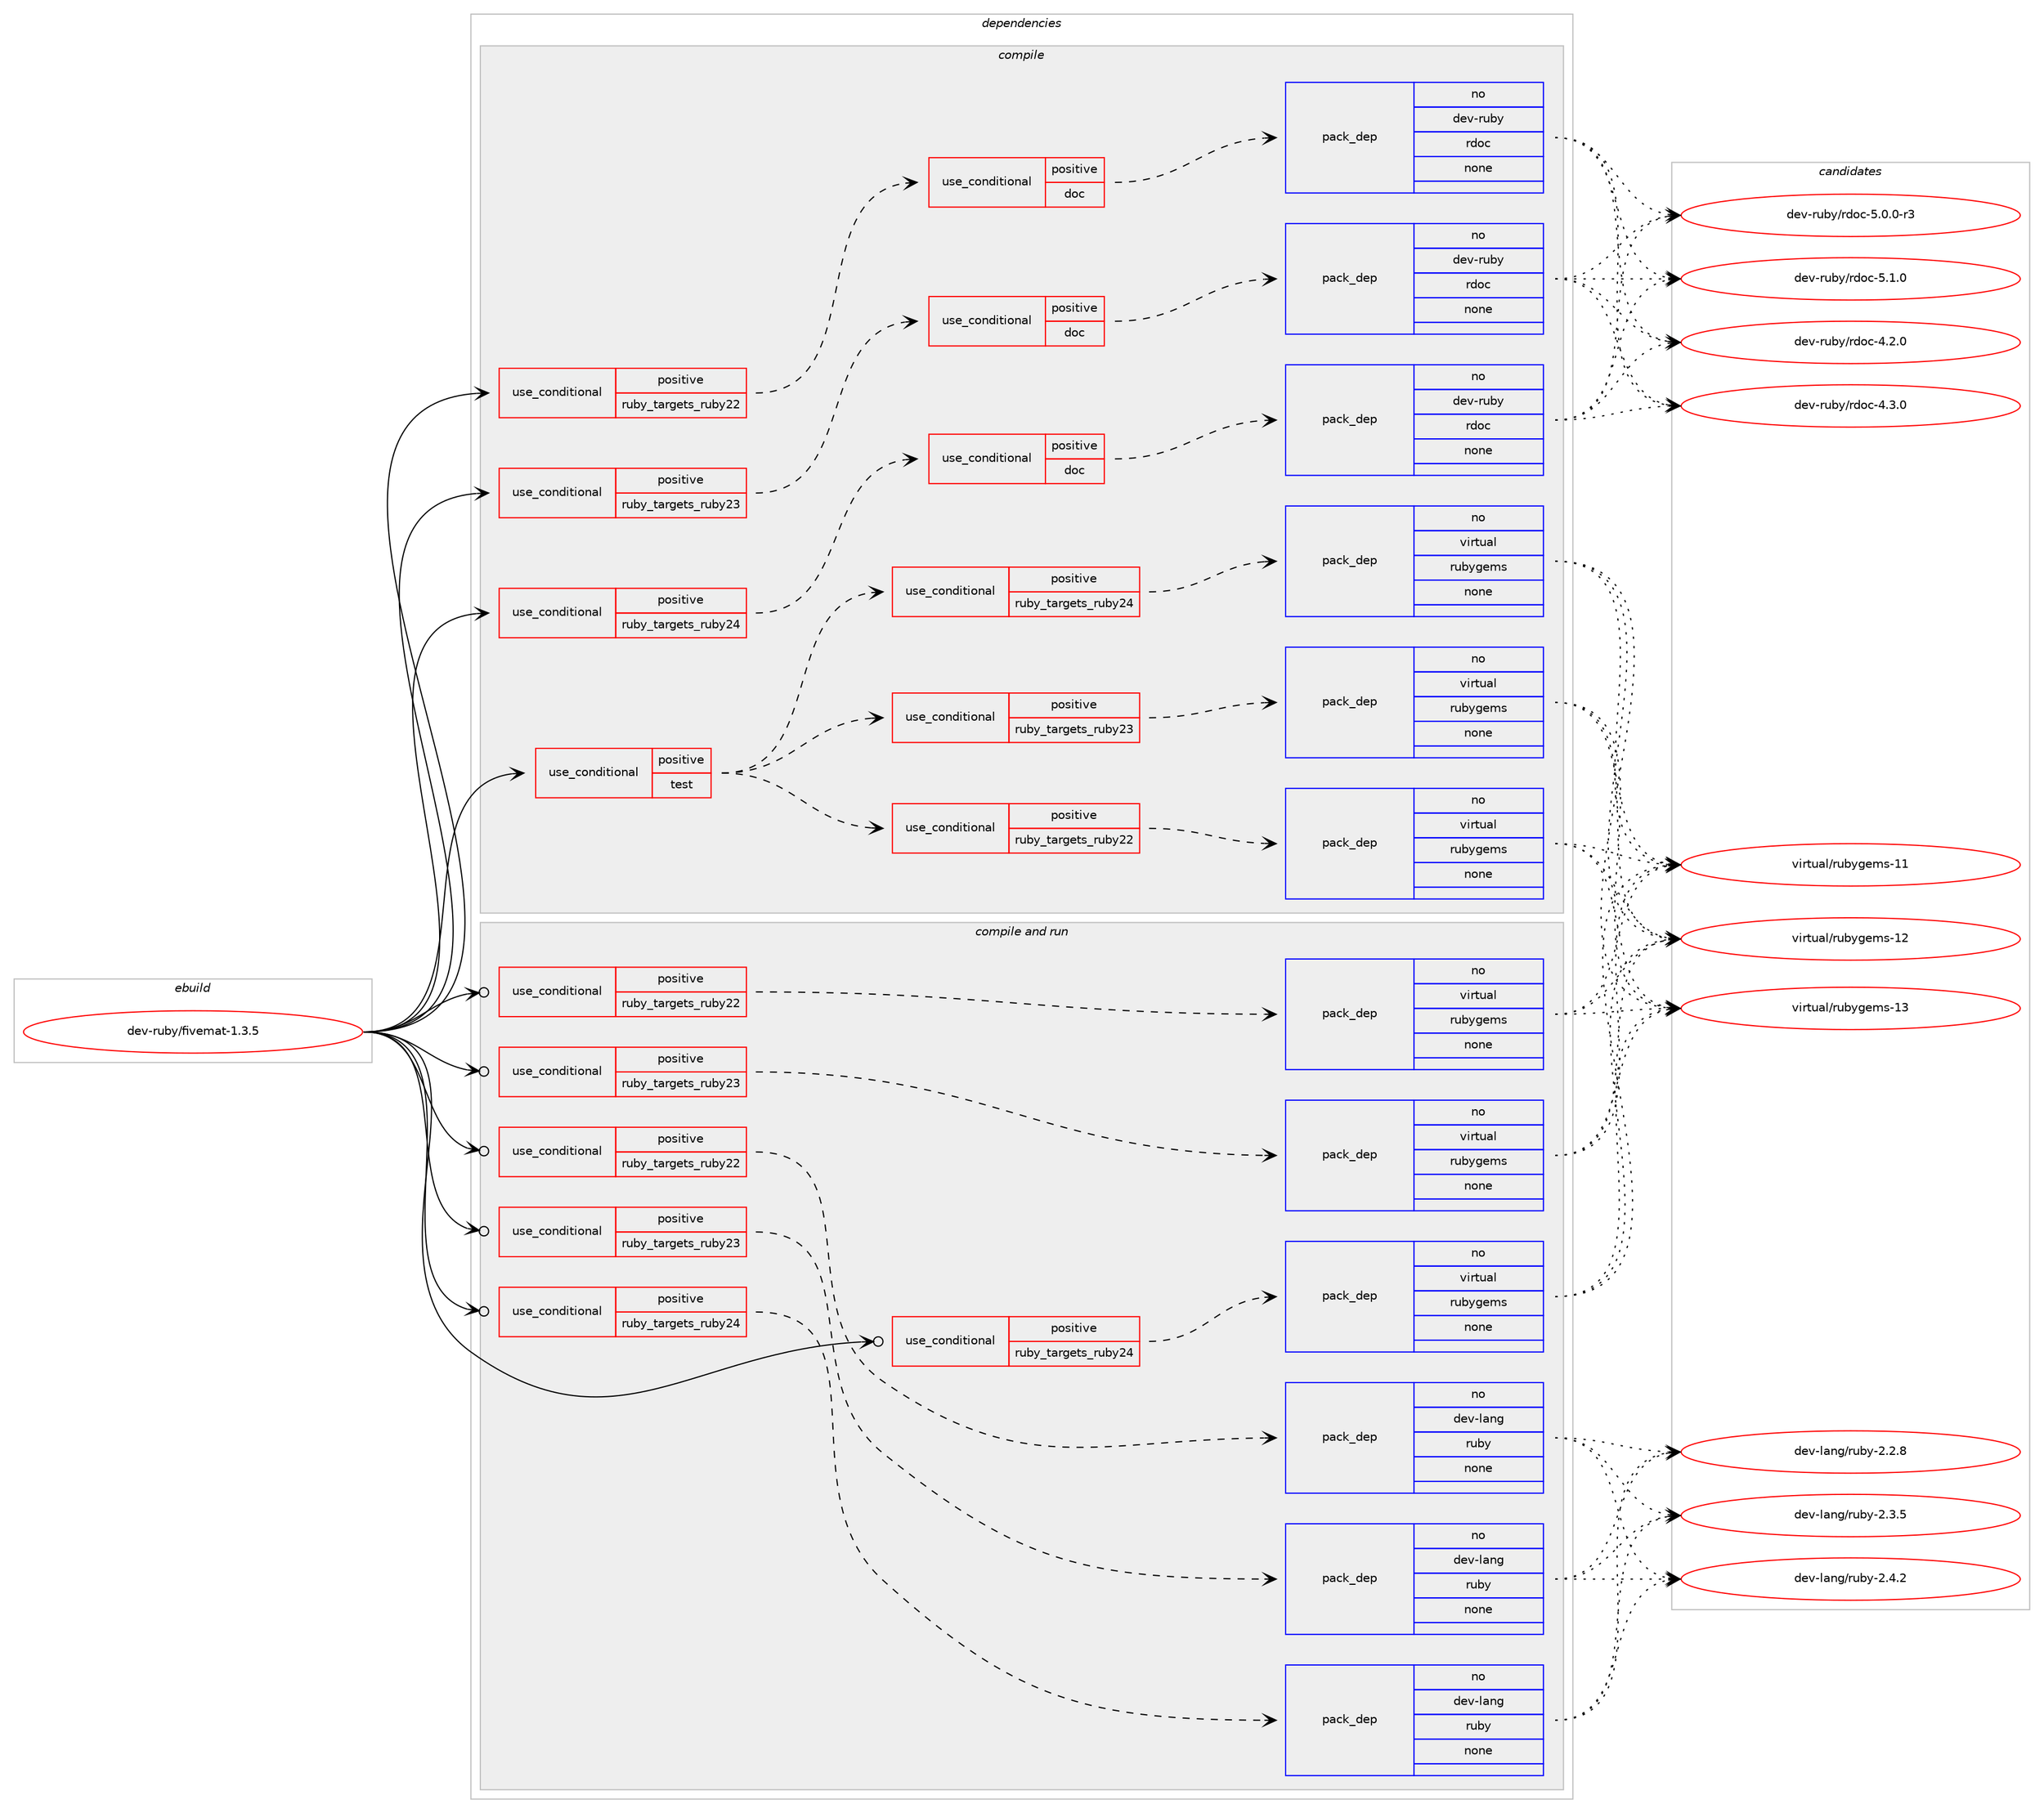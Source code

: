 digraph prolog {

# *************
# Graph options
# *************

newrank=true;
concentrate=true;
compound=true;
graph [rankdir=LR,fontname=Helvetica,fontsize=10,ranksep=1.5];#, ranksep=2.5, nodesep=0.2];
edge  [arrowhead=vee];
node  [fontname=Helvetica,fontsize=10];

# **********
# The ebuild
# **********

subgraph cluster_leftcol {
color=gray;
rank=same;
label=<<i>ebuild</i>>;
id [label="dev-ruby/fivemat-1.3.5", color=red, width=4, href="../dev-ruby/fivemat-1.3.5.svg"];
}

# ****************
# The dependencies
# ****************

subgraph cluster_midcol {
color=gray;
label=<<i>dependencies</i>>;
subgraph cluster_compile {
fillcolor="#eeeeee";
style=filled;
label=<<i>compile</i>>;
subgraph cond57371 {
dependency239310 [label=<<TABLE BORDER="0" CELLBORDER="1" CELLSPACING="0" CELLPADDING="4"><TR><TD ROWSPAN="3" CELLPADDING="10">use_conditional</TD></TR><TR><TD>positive</TD></TR><TR><TD>ruby_targets_ruby22</TD></TR></TABLE>>, shape=none, color=red];
subgraph cond57372 {
dependency239311 [label=<<TABLE BORDER="0" CELLBORDER="1" CELLSPACING="0" CELLPADDING="4"><TR><TD ROWSPAN="3" CELLPADDING="10">use_conditional</TD></TR><TR><TD>positive</TD></TR><TR><TD>doc</TD></TR></TABLE>>, shape=none, color=red];
subgraph pack177862 {
dependency239312 [label=<<TABLE BORDER="0" CELLBORDER="1" CELLSPACING="0" CELLPADDING="4" WIDTH="220"><TR><TD ROWSPAN="6" CELLPADDING="30">pack_dep</TD></TR><TR><TD WIDTH="110">no</TD></TR><TR><TD>dev-ruby</TD></TR><TR><TD>rdoc</TD></TR><TR><TD>none</TD></TR><TR><TD></TD></TR></TABLE>>, shape=none, color=blue];
}
dependency239311:e -> dependency239312:w [weight=20,style="dashed",arrowhead="vee"];
}
dependency239310:e -> dependency239311:w [weight=20,style="dashed",arrowhead="vee"];
}
id:e -> dependency239310:w [weight=20,style="solid",arrowhead="vee"];
subgraph cond57373 {
dependency239313 [label=<<TABLE BORDER="0" CELLBORDER="1" CELLSPACING="0" CELLPADDING="4"><TR><TD ROWSPAN="3" CELLPADDING="10">use_conditional</TD></TR><TR><TD>positive</TD></TR><TR><TD>ruby_targets_ruby23</TD></TR></TABLE>>, shape=none, color=red];
subgraph cond57374 {
dependency239314 [label=<<TABLE BORDER="0" CELLBORDER="1" CELLSPACING="0" CELLPADDING="4"><TR><TD ROWSPAN="3" CELLPADDING="10">use_conditional</TD></TR><TR><TD>positive</TD></TR><TR><TD>doc</TD></TR></TABLE>>, shape=none, color=red];
subgraph pack177863 {
dependency239315 [label=<<TABLE BORDER="0" CELLBORDER="1" CELLSPACING="0" CELLPADDING="4" WIDTH="220"><TR><TD ROWSPAN="6" CELLPADDING="30">pack_dep</TD></TR><TR><TD WIDTH="110">no</TD></TR><TR><TD>dev-ruby</TD></TR><TR><TD>rdoc</TD></TR><TR><TD>none</TD></TR><TR><TD></TD></TR></TABLE>>, shape=none, color=blue];
}
dependency239314:e -> dependency239315:w [weight=20,style="dashed",arrowhead="vee"];
}
dependency239313:e -> dependency239314:w [weight=20,style="dashed",arrowhead="vee"];
}
id:e -> dependency239313:w [weight=20,style="solid",arrowhead="vee"];
subgraph cond57375 {
dependency239316 [label=<<TABLE BORDER="0" CELLBORDER="1" CELLSPACING="0" CELLPADDING="4"><TR><TD ROWSPAN="3" CELLPADDING="10">use_conditional</TD></TR><TR><TD>positive</TD></TR><TR><TD>ruby_targets_ruby24</TD></TR></TABLE>>, shape=none, color=red];
subgraph cond57376 {
dependency239317 [label=<<TABLE BORDER="0" CELLBORDER="1" CELLSPACING="0" CELLPADDING="4"><TR><TD ROWSPAN="3" CELLPADDING="10">use_conditional</TD></TR><TR><TD>positive</TD></TR><TR><TD>doc</TD></TR></TABLE>>, shape=none, color=red];
subgraph pack177864 {
dependency239318 [label=<<TABLE BORDER="0" CELLBORDER="1" CELLSPACING="0" CELLPADDING="4" WIDTH="220"><TR><TD ROWSPAN="6" CELLPADDING="30">pack_dep</TD></TR><TR><TD WIDTH="110">no</TD></TR><TR><TD>dev-ruby</TD></TR><TR><TD>rdoc</TD></TR><TR><TD>none</TD></TR><TR><TD></TD></TR></TABLE>>, shape=none, color=blue];
}
dependency239317:e -> dependency239318:w [weight=20,style="dashed",arrowhead="vee"];
}
dependency239316:e -> dependency239317:w [weight=20,style="dashed",arrowhead="vee"];
}
id:e -> dependency239316:w [weight=20,style="solid",arrowhead="vee"];
subgraph cond57377 {
dependency239319 [label=<<TABLE BORDER="0" CELLBORDER="1" CELLSPACING="0" CELLPADDING="4"><TR><TD ROWSPAN="3" CELLPADDING="10">use_conditional</TD></TR><TR><TD>positive</TD></TR><TR><TD>test</TD></TR></TABLE>>, shape=none, color=red];
subgraph cond57378 {
dependency239320 [label=<<TABLE BORDER="0" CELLBORDER="1" CELLSPACING="0" CELLPADDING="4"><TR><TD ROWSPAN="3" CELLPADDING="10">use_conditional</TD></TR><TR><TD>positive</TD></TR><TR><TD>ruby_targets_ruby22</TD></TR></TABLE>>, shape=none, color=red];
subgraph pack177865 {
dependency239321 [label=<<TABLE BORDER="0" CELLBORDER="1" CELLSPACING="0" CELLPADDING="4" WIDTH="220"><TR><TD ROWSPAN="6" CELLPADDING="30">pack_dep</TD></TR><TR><TD WIDTH="110">no</TD></TR><TR><TD>virtual</TD></TR><TR><TD>rubygems</TD></TR><TR><TD>none</TD></TR><TR><TD></TD></TR></TABLE>>, shape=none, color=blue];
}
dependency239320:e -> dependency239321:w [weight=20,style="dashed",arrowhead="vee"];
}
dependency239319:e -> dependency239320:w [weight=20,style="dashed",arrowhead="vee"];
subgraph cond57379 {
dependency239322 [label=<<TABLE BORDER="0" CELLBORDER="1" CELLSPACING="0" CELLPADDING="4"><TR><TD ROWSPAN="3" CELLPADDING="10">use_conditional</TD></TR><TR><TD>positive</TD></TR><TR><TD>ruby_targets_ruby23</TD></TR></TABLE>>, shape=none, color=red];
subgraph pack177866 {
dependency239323 [label=<<TABLE BORDER="0" CELLBORDER="1" CELLSPACING="0" CELLPADDING="4" WIDTH="220"><TR><TD ROWSPAN="6" CELLPADDING="30">pack_dep</TD></TR><TR><TD WIDTH="110">no</TD></TR><TR><TD>virtual</TD></TR><TR><TD>rubygems</TD></TR><TR><TD>none</TD></TR><TR><TD></TD></TR></TABLE>>, shape=none, color=blue];
}
dependency239322:e -> dependency239323:w [weight=20,style="dashed",arrowhead="vee"];
}
dependency239319:e -> dependency239322:w [weight=20,style="dashed",arrowhead="vee"];
subgraph cond57380 {
dependency239324 [label=<<TABLE BORDER="0" CELLBORDER="1" CELLSPACING="0" CELLPADDING="4"><TR><TD ROWSPAN="3" CELLPADDING="10">use_conditional</TD></TR><TR><TD>positive</TD></TR><TR><TD>ruby_targets_ruby24</TD></TR></TABLE>>, shape=none, color=red];
subgraph pack177867 {
dependency239325 [label=<<TABLE BORDER="0" CELLBORDER="1" CELLSPACING="0" CELLPADDING="4" WIDTH="220"><TR><TD ROWSPAN="6" CELLPADDING="30">pack_dep</TD></TR><TR><TD WIDTH="110">no</TD></TR><TR><TD>virtual</TD></TR><TR><TD>rubygems</TD></TR><TR><TD>none</TD></TR><TR><TD></TD></TR></TABLE>>, shape=none, color=blue];
}
dependency239324:e -> dependency239325:w [weight=20,style="dashed",arrowhead="vee"];
}
dependency239319:e -> dependency239324:w [weight=20,style="dashed",arrowhead="vee"];
}
id:e -> dependency239319:w [weight=20,style="solid",arrowhead="vee"];
}
subgraph cluster_compileandrun {
fillcolor="#eeeeee";
style=filled;
label=<<i>compile and run</i>>;
subgraph cond57381 {
dependency239326 [label=<<TABLE BORDER="0" CELLBORDER="1" CELLSPACING="0" CELLPADDING="4"><TR><TD ROWSPAN="3" CELLPADDING="10">use_conditional</TD></TR><TR><TD>positive</TD></TR><TR><TD>ruby_targets_ruby22</TD></TR></TABLE>>, shape=none, color=red];
subgraph pack177868 {
dependency239327 [label=<<TABLE BORDER="0" CELLBORDER="1" CELLSPACING="0" CELLPADDING="4" WIDTH="220"><TR><TD ROWSPAN="6" CELLPADDING="30">pack_dep</TD></TR><TR><TD WIDTH="110">no</TD></TR><TR><TD>dev-lang</TD></TR><TR><TD>ruby</TD></TR><TR><TD>none</TD></TR><TR><TD></TD></TR></TABLE>>, shape=none, color=blue];
}
dependency239326:e -> dependency239327:w [weight=20,style="dashed",arrowhead="vee"];
}
id:e -> dependency239326:w [weight=20,style="solid",arrowhead="odotvee"];
subgraph cond57382 {
dependency239328 [label=<<TABLE BORDER="0" CELLBORDER="1" CELLSPACING="0" CELLPADDING="4"><TR><TD ROWSPAN="3" CELLPADDING="10">use_conditional</TD></TR><TR><TD>positive</TD></TR><TR><TD>ruby_targets_ruby22</TD></TR></TABLE>>, shape=none, color=red];
subgraph pack177869 {
dependency239329 [label=<<TABLE BORDER="0" CELLBORDER="1" CELLSPACING="0" CELLPADDING="4" WIDTH="220"><TR><TD ROWSPAN="6" CELLPADDING="30">pack_dep</TD></TR><TR><TD WIDTH="110">no</TD></TR><TR><TD>virtual</TD></TR><TR><TD>rubygems</TD></TR><TR><TD>none</TD></TR><TR><TD></TD></TR></TABLE>>, shape=none, color=blue];
}
dependency239328:e -> dependency239329:w [weight=20,style="dashed",arrowhead="vee"];
}
id:e -> dependency239328:w [weight=20,style="solid",arrowhead="odotvee"];
subgraph cond57383 {
dependency239330 [label=<<TABLE BORDER="0" CELLBORDER="1" CELLSPACING="0" CELLPADDING="4"><TR><TD ROWSPAN="3" CELLPADDING="10">use_conditional</TD></TR><TR><TD>positive</TD></TR><TR><TD>ruby_targets_ruby23</TD></TR></TABLE>>, shape=none, color=red];
subgraph pack177870 {
dependency239331 [label=<<TABLE BORDER="0" CELLBORDER="1" CELLSPACING="0" CELLPADDING="4" WIDTH="220"><TR><TD ROWSPAN="6" CELLPADDING="30">pack_dep</TD></TR><TR><TD WIDTH="110">no</TD></TR><TR><TD>dev-lang</TD></TR><TR><TD>ruby</TD></TR><TR><TD>none</TD></TR><TR><TD></TD></TR></TABLE>>, shape=none, color=blue];
}
dependency239330:e -> dependency239331:w [weight=20,style="dashed",arrowhead="vee"];
}
id:e -> dependency239330:w [weight=20,style="solid",arrowhead="odotvee"];
subgraph cond57384 {
dependency239332 [label=<<TABLE BORDER="0" CELLBORDER="1" CELLSPACING="0" CELLPADDING="4"><TR><TD ROWSPAN="3" CELLPADDING="10">use_conditional</TD></TR><TR><TD>positive</TD></TR><TR><TD>ruby_targets_ruby23</TD></TR></TABLE>>, shape=none, color=red];
subgraph pack177871 {
dependency239333 [label=<<TABLE BORDER="0" CELLBORDER="1" CELLSPACING="0" CELLPADDING="4" WIDTH="220"><TR><TD ROWSPAN="6" CELLPADDING="30">pack_dep</TD></TR><TR><TD WIDTH="110">no</TD></TR><TR><TD>virtual</TD></TR><TR><TD>rubygems</TD></TR><TR><TD>none</TD></TR><TR><TD></TD></TR></TABLE>>, shape=none, color=blue];
}
dependency239332:e -> dependency239333:w [weight=20,style="dashed",arrowhead="vee"];
}
id:e -> dependency239332:w [weight=20,style="solid",arrowhead="odotvee"];
subgraph cond57385 {
dependency239334 [label=<<TABLE BORDER="0" CELLBORDER="1" CELLSPACING="0" CELLPADDING="4"><TR><TD ROWSPAN="3" CELLPADDING="10">use_conditional</TD></TR><TR><TD>positive</TD></TR><TR><TD>ruby_targets_ruby24</TD></TR></TABLE>>, shape=none, color=red];
subgraph pack177872 {
dependency239335 [label=<<TABLE BORDER="0" CELLBORDER="1" CELLSPACING="0" CELLPADDING="4" WIDTH="220"><TR><TD ROWSPAN="6" CELLPADDING="30">pack_dep</TD></TR><TR><TD WIDTH="110">no</TD></TR><TR><TD>dev-lang</TD></TR><TR><TD>ruby</TD></TR><TR><TD>none</TD></TR><TR><TD></TD></TR></TABLE>>, shape=none, color=blue];
}
dependency239334:e -> dependency239335:w [weight=20,style="dashed",arrowhead="vee"];
}
id:e -> dependency239334:w [weight=20,style="solid",arrowhead="odotvee"];
subgraph cond57386 {
dependency239336 [label=<<TABLE BORDER="0" CELLBORDER="1" CELLSPACING="0" CELLPADDING="4"><TR><TD ROWSPAN="3" CELLPADDING="10">use_conditional</TD></TR><TR><TD>positive</TD></TR><TR><TD>ruby_targets_ruby24</TD></TR></TABLE>>, shape=none, color=red];
subgraph pack177873 {
dependency239337 [label=<<TABLE BORDER="0" CELLBORDER="1" CELLSPACING="0" CELLPADDING="4" WIDTH="220"><TR><TD ROWSPAN="6" CELLPADDING="30">pack_dep</TD></TR><TR><TD WIDTH="110">no</TD></TR><TR><TD>virtual</TD></TR><TR><TD>rubygems</TD></TR><TR><TD>none</TD></TR><TR><TD></TD></TR></TABLE>>, shape=none, color=blue];
}
dependency239336:e -> dependency239337:w [weight=20,style="dashed",arrowhead="vee"];
}
id:e -> dependency239336:w [weight=20,style="solid",arrowhead="odotvee"];
}
subgraph cluster_run {
fillcolor="#eeeeee";
style=filled;
label=<<i>run</i>>;
}
}

# **************
# The candidates
# **************

subgraph cluster_choices {
rank=same;
color=gray;
label=<<i>candidates</i>>;

subgraph choice177862 {
color=black;
nodesep=1;
choice10010111845114117981214711410011199455246504648 [label="dev-ruby/rdoc-4.2.0", color=red, width=4,href="../dev-ruby/rdoc-4.2.0.svg"];
choice10010111845114117981214711410011199455246514648 [label="dev-ruby/rdoc-4.3.0", color=red, width=4,href="../dev-ruby/rdoc-4.3.0.svg"];
choice100101118451141179812147114100111994553464846484511451 [label="dev-ruby/rdoc-5.0.0-r3", color=red, width=4,href="../dev-ruby/rdoc-5.0.0-r3.svg"];
choice10010111845114117981214711410011199455346494648 [label="dev-ruby/rdoc-5.1.0", color=red, width=4,href="../dev-ruby/rdoc-5.1.0.svg"];
dependency239312:e -> choice10010111845114117981214711410011199455246504648:w [style=dotted,weight="100"];
dependency239312:e -> choice10010111845114117981214711410011199455246514648:w [style=dotted,weight="100"];
dependency239312:e -> choice100101118451141179812147114100111994553464846484511451:w [style=dotted,weight="100"];
dependency239312:e -> choice10010111845114117981214711410011199455346494648:w [style=dotted,weight="100"];
}
subgraph choice177863 {
color=black;
nodesep=1;
choice10010111845114117981214711410011199455246504648 [label="dev-ruby/rdoc-4.2.0", color=red, width=4,href="../dev-ruby/rdoc-4.2.0.svg"];
choice10010111845114117981214711410011199455246514648 [label="dev-ruby/rdoc-4.3.0", color=red, width=4,href="../dev-ruby/rdoc-4.3.0.svg"];
choice100101118451141179812147114100111994553464846484511451 [label="dev-ruby/rdoc-5.0.0-r3", color=red, width=4,href="../dev-ruby/rdoc-5.0.0-r3.svg"];
choice10010111845114117981214711410011199455346494648 [label="dev-ruby/rdoc-5.1.0", color=red, width=4,href="../dev-ruby/rdoc-5.1.0.svg"];
dependency239315:e -> choice10010111845114117981214711410011199455246504648:w [style=dotted,weight="100"];
dependency239315:e -> choice10010111845114117981214711410011199455246514648:w [style=dotted,weight="100"];
dependency239315:e -> choice100101118451141179812147114100111994553464846484511451:w [style=dotted,weight="100"];
dependency239315:e -> choice10010111845114117981214711410011199455346494648:w [style=dotted,weight="100"];
}
subgraph choice177864 {
color=black;
nodesep=1;
choice10010111845114117981214711410011199455246504648 [label="dev-ruby/rdoc-4.2.0", color=red, width=4,href="../dev-ruby/rdoc-4.2.0.svg"];
choice10010111845114117981214711410011199455246514648 [label="dev-ruby/rdoc-4.3.0", color=red, width=4,href="../dev-ruby/rdoc-4.3.0.svg"];
choice100101118451141179812147114100111994553464846484511451 [label="dev-ruby/rdoc-5.0.0-r3", color=red, width=4,href="../dev-ruby/rdoc-5.0.0-r3.svg"];
choice10010111845114117981214711410011199455346494648 [label="dev-ruby/rdoc-5.1.0", color=red, width=4,href="../dev-ruby/rdoc-5.1.0.svg"];
dependency239318:e -> choice10010111845114117981214711410011199455246504648:w [style=dotted,weight="100"];
dependency239318:e -> choice10010111845114117981214711410011199455246514648:w [style=dotted,weight="100"];
dependency239318:e -> choice100101118451141179812147114100111994553464846484511451:w [style=dotted,weight="100"];
dependency239318:e -> choice10010111845114117981214711410011199455346494648:w [style=dotted,weight="100"];
}
subgraph choice177865 {
color=black;
nodesep=1;
choice118105114116117971084711411798121103101109115454949 [label="virtual/rubygems-11", color=red, width=4,href="../virtual/rubygems-11.svg"];
choice118105114116117971084711411798121103101109115454950 [label="virtual/rubygems-12", color=red, width=4,href="../virtual/rubygems-12.svg"];
choice118105114116117971084711411798121103101109115454951 [label="virtual/rubygems-13", color=red, width=4,href="../virtual/rubygems-13.svg"];
dependency239321:e -> choice118105114116117971084711411798121103101109115454949:w [style=dotted,weight="100"];
dependency239321:e -> choice118105114116117971084711411798121103101109115454950:w [style=dotted,weight="100"];
dependency239321:e -> choice118105114116117971084711411798121103101109115454951:w [style=dotted,weight="100"];
}
subgraph choice177866 {
color=black;
nodesep=1;
choice118105114116117971084711411798121103101109115454949 [label="virtual/rubygems-11", color=red, width=4,href="../virtual/rubygems-11.svg"];
choice118105114116117971084711411798121103101109115454950 [label="virtual/rubygems-12", color=red, width=4,href="../virtual/rubygems-12.svg"];
choice118105114116117971084711411798121103101109115454951 [label="virtual/rubygems-13", color=red, width=4,href="../virtual/rubygems-13.svg"];
dependency239323:e -> choice118105114116117971084711411798121103101109115454949:w [style=dotted,weight="100"];
dependency239323:e -> choice118105114116117971084711411798121103101109115454950:w [style=dotted,weight="100"];
dependency239323:e -> choice118105114116117971084711411798121103101109115454951:w [style=dotted,weight="100"];
}
subgraph choice177867 {
color=black;
nodesep=1;
choice118105114116117971084711411798121103101109115454949 [label="virtual/rubygems-11", color=red, width=4,href="../virtual/rubygems-11.svg"];
choice118105114116117971084711411798121103101109115454950 [label="virtual/rubygems-12", color=red, width=4,href="../virtual/rubygems-12.svg"];
choice118105114116117971084711411798121103101109115454951 [label="virtual/rubygems-13", color=red, width=4,href="../virtual/rubygems-13.svg"];
dependency239325:e -> choice118105114116117971084711411798121103101109115454949:w [style=dotted,weight="100"];
dependency239325:e -> choice118105114116117971084711411798121103101109115454950:w [style=dotted,weight="100"];
dependency239325:e -> choice118105114116117971084711411798121103101109115454951:w [style=dotted,weight="100"];
}
subgraph choice177868 {
color=black;
nodesep=1;
choice10010111845108971101034711411798121455046504656 [label="dev-lang/ruby-2.2.8", color=red, width=4,href="../dev-lang/ruby-2.2.8.svg"];
choice10010111845108971101034711411798121455046514653 [label="dev-lang/ruby-2.3.5", color=red, width=4,href="../dev-lang/ruby-2.3.5.svg"];
choice10010111845108971101034711411798121455046524650 [label="dev-lang/ruby-2.4.2", color=red, width=4,href="../dev-lang/ruby-2.4.2.svg"];
dependency239327:e -> choice10010111845108971101034711411798121455046504656:w [style=dotted,weight="100"];
dependency239327:e -> choice10010111845108971101034711411798121455046514653:w [style=dotted,weight="100"];
dependency239327:e -> choice10010111845108971101034711411798121455046524650:w [style=dotted,weight="100"];
}
subgraph choice177869 {
color=black;
nodesep=1;
choice118105114116117971084711411798121103101109115454949 [label="virtual/rubygems-11", color=red, width=4,href="../virtual/rubygems-11.svg"];
choice118105114116117971084711411798121103101109115454950 [label="virtual/rubygems-12", color=red, width=4,href="../virtual/rubygems-12.svg"];
choice118105114116117971084711411798121103101109115454951 [label="virtual/rubygems-13", color=red, width=4,href="../virtual/rubygems-13.svg"];
dependency239329:e -> choice118105114116117971084711411798121103101109115454949:w [style=dotted,weight="100"];
dependency239329:e -> choice118105114116117971084711411798121103101109115454950:w [style=dotted,weight="100"];
dependency239329:e -> choice118105114116117971084711411798121103101109115454951:w [style=dotted,weight="100"];
}
subgraph choice177870 {
color=black;
nodesep=1;
choice10010111845108971101034711411798121455046504656 [label="dev-lang/ruby-2.2.8", color=red, width=4,href="../dev-lang/ruby-2.2.8.svg"];
choice10010111845108971101034711411798121455046514653 [label="dev-lang/ruby-2.3.5", color=red, width=4,href="../dev-lang/ruby-2.3.5.svg"];
choice10010111845108971101034711411798121455046524650 [label="dev-lang/ruby-2.4.2", color=red, width=4,href="../dev-lang/ruby-2.4.2.svg"];
dependency239331:e -> choice10010111845108971101034711411798121455046504656:w [style=dotted,weight="100"];
dependency239331:e -> choice10010111845108971101034711411798121455046514653:w [style=dotted,weight="100"];
dependency239331:e -> choice10010111845108971101034711411798121455046524650:w [style=dotted,weight="100"];
}
subgraph choice177871 {
color=black;
nodesep=1;
choice118105114116117971084711411798121103101109115454949 [label="virtual/rubygems-11", color=red, width=4,href="../virtual/rubygems-11.svg"];
choice118105114116117971084711411798121103101109115454950 [label="virtual/rubygems-12", color=red, width=4,href="../virtual/rubygems-12.svg"];
choice118105114116117971084711411798121103101109115454951 [label="virtual/rubygems-13", color=red, width=4,href="../virtual/rubygems-13.svg"];
dependency239333:e -> choice118105114116117971084711411798121103101109115454949:w [style=dotted,weight="100"];
dependency239333:e -> choice118105114116117971084711411798121103101109115454950:w [style=dotted,weight="100"];
dependency239333:e -> choice118105114116117971084711411798121103101109115454951:w [style=dotted,weight="100"];
}
subgraph choice177872 {
color=black;
nodesep=1;
choice10010111845108971101034711411798121455046504656 [label="dev-lang/ruby-2.2.8", color=red, width=4,href="../dev-lang/ruby-2.2.8.svg"];
choice10010111845108971101034711411798121455046514653 [label="dev-lang/ruby-2.3.5", color=red, width=4,href="../dev-lang/ruby-2.3.5.svg"];
choice10010111845108971101034711411798121455046524650 [label="dev-lang/ruby-2.4.2", color=red, width=4,href="../dev-lang/ruby-2.4.2.svg"];
dependency239335:e -> choice10010111845108971101034711411798121455046504656:w [style=dotted,weight="100"];
dependency239335:e -> choice10010111845108971101034711411798121455046514653:w [style=dotted,weight="100"];
dependency239335:e -> choice10010111845108971101034711411798121455046524650:w [style=dotted,weight="100"];
}
subgraph choice177873 {
color=black;
nodesep=1;
choice118105114116117971084711411798121103101109115454949 [label="virtual/rubygems-11", color=red, width=4,href="../virtual/rubygems-11.svg"];
choice118105114116117971084711411798121103101109115454950 [label="virtual/rubygems-12", color=red, width=4,href="../virtual/rubygems-12.svg"];
choice118105114116117971084711411798121103101109115454951 [label="virtual/rubygems-13", color=red, width=4,href="../virtual/rubygems-13.svg"];
dependency239337:e -> choice118105114116117971084711411798121103101109115454949:w [style=dotted,weight="100"];
dependency239337:e -> choice118105114116117971084711411798121103101109115454950:w [style=dotted,weight="100"];
dependency239337:e -> choice118105114116117971084711411798121103101109115454951:w [style=dotted,weight="100"];
}
}

}
